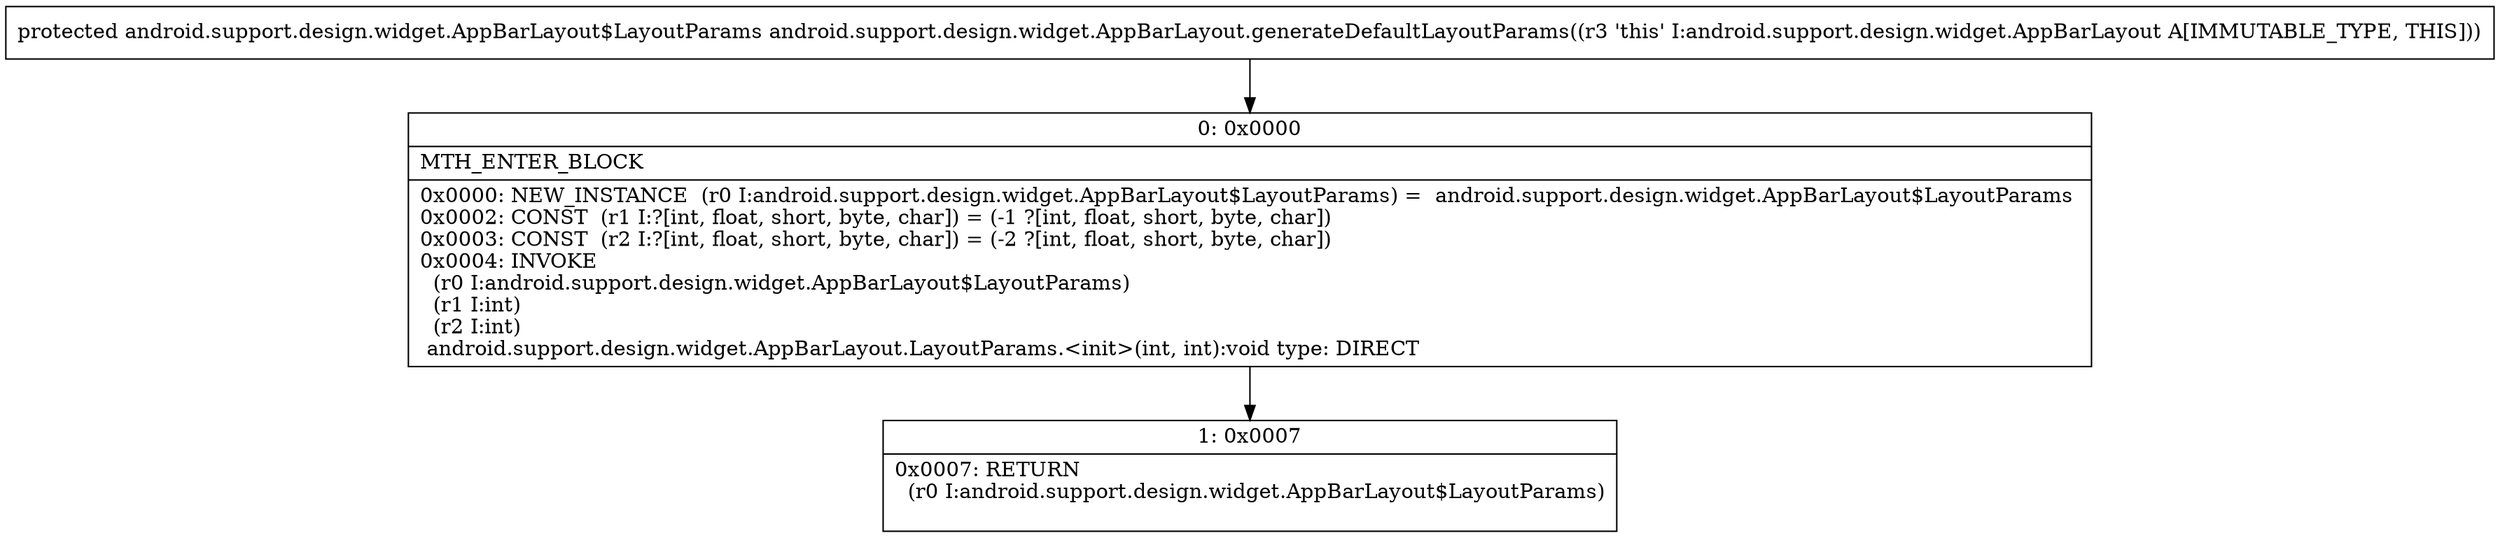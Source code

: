 digraph "CFG forandroid.support.design.widget.AppBarLayout.generateDefaultLayoutParams()Landroid\/support\/design\/widget\/AppBarLayout$LayoutParams;" {
Node_0 [shape=record,label="{0\:\ 0x0000|MTH_ENTER_BLOCK\l|0x0000: NEW_INSTANCE  (r0 I:android.support.design.widget.AppBarLayout$LayoutParams) =  android.support.design.widget.AppBarLayout$LayoutParams \l0x0002: CONST  (r1 I:?[int, float, short, byte, char]) = (\-1 ?[int, float, short, byte, char]) \l0x0003: CONST  (r2 I:?[int, float, short, byte, char]) = (\-2 ?[int, float, short, byte, char]) \l0x0004: INVOKE  \l  (r0 I:android.support.design.widget.AppBarLayout$LayoutParams)\l  (r1 I:int)\l  (r2 I:int)\l android.support.design.widget.AppBarLayout.LayoutParams.\<init\>(int, int):void type: DIRECT \l}"];
Node_1 [shape=record,label="{1\:\ 0x0007|0x0007: RETURN  \l  (r0 I:android.support.design.widget.AppBarLayout$LayoutParams)\l \l}"];
MethodNode[shape=record,label="{protected android.support.design.widget.AppBarLayout$LayoutParams android.support.design.widget.AppBarLayout.generateDefaultLayoutParams((r3 'this' I:android.support.design.widget.AppBarLayout A[IMMUTABLE_TYPE, THIS])) }"];
MethodNode -> Node_0;
Node_0 -> Node_1;
}

